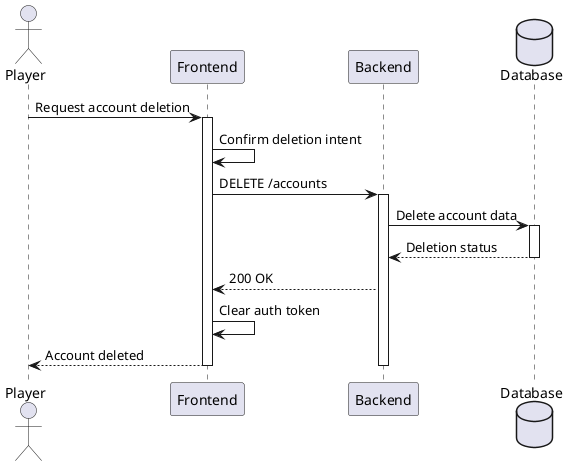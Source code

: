 @startuml DeleteAccount

actor "Player" as Player
participant "Frontend" as FE
participant "Backend" as API
database "Database" as DB

Player -> FE: Request account deletion
activate FE
FE -> FE: Confirm deletion intent
FE -> API: DELETE /accounts
activate API
API -> DB: Delete account data
activate DB
DB --> API: Deletion status
deactivate DB
API --> FE: 200 OK
FE -> FE: Clear auth token
FE --> Player: Account deleted
deactivate API
deactivate FE

@enduml